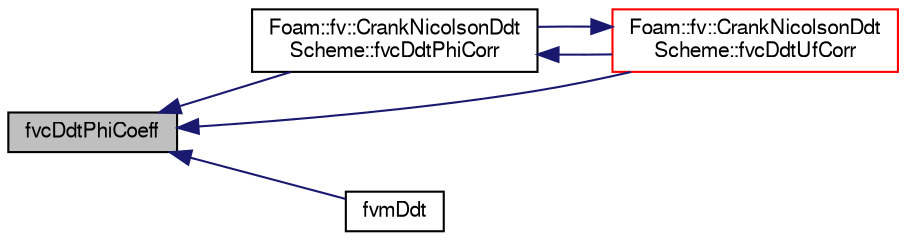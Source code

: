 digraph "fvcDdtPhiCoeff"
{
  bgcolor="transparent";
  edge [fontname="FreeSans",fontsize="10",labelfontname="FreeSans",labelfontsize="10"];
  node [fontname="FreeSans",fontsize="10",shape=record];
  rankdir="LR";
  Node2301 [label="fvcDdtPhiCoeff",height=0.2,width=0.4,color="black", fillcolor="grey75", style="filled", fontcolor="black"];
  Node2301 -> Node2302 [dir="back",color="midnightblue",fontsize="10",style="solid",fontname="FreeSans"];
  Node2302 [label="Foam::fv::CrankNicolsonDdt\lScheme::fvcDdtPhiCorr",height=0.2,width=0.4,color="black",URL="$a22478.html#a97d8b415a9dfae12e1a430b08297c478"];
  Node2302 -> Node2303 [dir="back",color="midnightblue",fontsize="10",style="solid",fontname="FreeSans"];
  Node2303 [label="Foam::fv::CrankNicolsonDdt\lScheme::fvcDdtUfCorr",height=0.2,width=0.4,color="red",URL="$a22478.html#a6552d37151b37eae5f82370b5ddbac91"];
  Node2303 -> Node2302 [dir="back",color="midnightblue",fontsize="10",style="solid",fontname="FreeSans"];
  Node2301 -> Node2303 [dir="back",color="midnightblue",fontsize="10",style="solid",fontname="FreeSans"];
  Node2301 -> Node2305 [dir="back",color="midnightblue",fontsize="10",style="solid",fontname="FreeSans"];
  Node2305 [label="fvmDdt",height=0.2,width=0.4,color="black",URL="$a22486.html#abcdf29adb0fae2b71a933fe4e7b7146d"];
}
